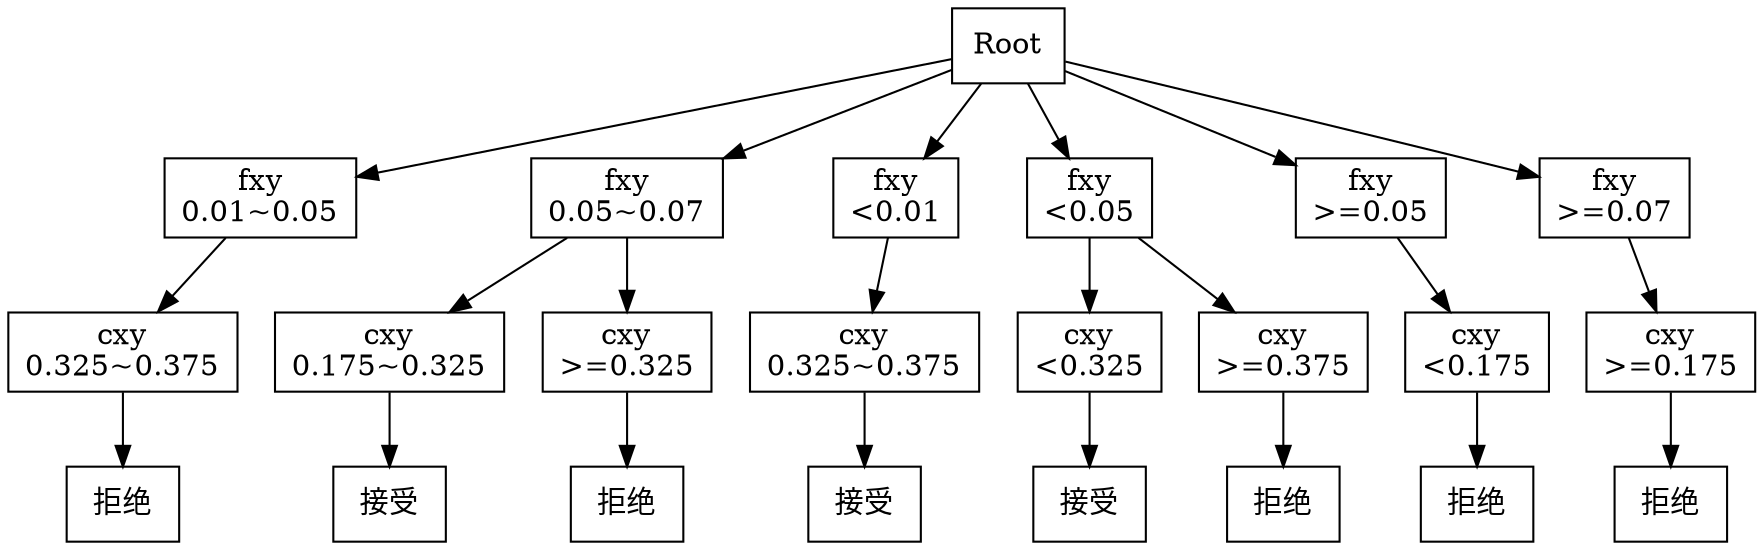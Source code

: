 digraph {
	Root [label=Root shape=box]
	"Rootfxy
0.01~0.05" [label="fxy
0.01~0.05" shape=box]
	Root -> "Rootfxy
0.01~0.05"
	"Rootfxy
0.01~0.05cxy
0.325~0.375" [label="cxy
0.325~0.375" shape=box]
	"Rootfxy
0.01~0.05" -> "Rootfxy
0.01~0.05cxy
0.325~0.375"
	a53b80ac30cd1d7a133a1d96374d35e234375819dcc16d9789af499db06c12db [label="拒绝" shape=box]
	"Rootfxy
0.01~0.05cxy
0.325~0.375" -> a53b80ac30cd1d7a133a1d96374d35e234375819dcc16d9789af499db06c12db
	"Rootfxy
0.05~0.07" [label="fxy
0.05~0.07" shape=box]
	Root -> "Rootfxy
0.05~0.07"
	"Rootfxy
0.05~0.07cxy
0.175~0.325" [label="cxy
0.175~0.325" shape=box]
	"Rootfxy
0.05~0.07" -> "Rootfxy
0.05~0.07cxy
0.175~0.325"
	b72c637efa8ae63d8ffced8de8c96cb83b262e51dcfcb8b052408ea4d556ba4e [label="接受" shape=box]
	"Rootfxy
0.05~0.07cxy
0.175~0.325" -> b72c637efa8ae63d8ffced8de8c96cb83b262e51dcfcb8b052408ea4d556ba4e
	"Rootfxy
0.05~0.07cxy
>=0.325" [label="cxy
>=0.325" shape=box]
	"Rootfxy
0.05~0.07" -> "Rootfxy
0.05~0.07cxy
>=0.325"
	"423f63df0a5121708f8b6ae80e280fe4516e48336f71543741873c400a02b1f5" [label="拒绝" shape=box]
	"Rootfxy
0.05~0.07cxy
>=0.325" -> "423f63df0a5121708f8b6ae80e280fe4516e48336f71543741873c400a02b1f5"
	"Rootfxy
<0.01" [label="fxy
<0.01" shape=box]
	Root -> "Rootfxy
<0.01"
	"Rootfxy
<0.01cxy
0.325~0.375" [label="cxy
0.325~0.375" shape=box]
	"Rootfxy
<0.01" -> "Rootfxy
<0.01cxy
0.325~0.375"
	"7a867eb055b67d8df93b43a15a7a67952477eedd747a5248e52477f23a8f9cd3" [label="接受" shape=box]
	"Rootfxy
<0.01cxy
0.325~0.375" -> "7a867eb055b67d8df93b43a15a7a67952477eedd747a5248e52477f23a8f9cd3"
	"Rootfxy
<0.05" [label="fxy
<0.05" shape=box]
	Root -> "Rootfxy
<0.05"
	"Rootfxy
<0.05cxy
<0.325" [label="cxy
<0.325" shape=box]
	"Rootfxy
<0.05" -> "Rootfxy
<0.05cxy
<0.325"
	f0910fb85d6cfde6f5d8acc476aa6a04b7c43662b1a23b888ae7df3c697658de [label="接受" shape=box]
	"Rootfxy
<0.05cxy
<0.325" -> f0910fb85d6cfde6f5d8acc476aa6a04b7c43662b1a23b888ae7df3c697658de
	"Rootfxy
<0.05cxy
>=0.375" [label="cxy
>=0.375" shape=box]
	"Rootfxy
<0.05" -> "Rootfxy
<0.05cxy
>=0.375"
	"18dbd85d4163cb6f75a41ff25e60e3477da51eb50f5438ca3a562bab65d32124" [label="拒绝" shape=box]
	"Rootfxy
<0.05cxy
>=0.375" -> "18dbd85d4163cb6f75a41ff25e60e3477da51eb50f5438ca3a562bab65d32124"
	"Rootfxy
>=0.05" [label="fxy
>=0.05" shape=box]
	Root -> "Rootfxy
>=0.05"
	"Rootfxy
>=0.05cxy
<0.175" [label="cxy
<0.175" shape=box]
	"Rootfxy
>=0.05" -> "Rootfxy
>=0.05cxy
<0.175"
	dc5d5e23b5c957f5fe074af14d7efffaf2f0093ff3b7b1efbef6644177a89fab [label="拒绝" shape=box]
	"Rootfxy
>=0.05cxy
<0.175" -> dc5d5e23b5c957f5fe074af14d7efffaf2f0093ff3b7b1efbef6644177a89fab
	"Rootfxy
>=0.07" [label="fxy
>=0.07" shape=box]
	Root -> "Rootfxy
>=0.07"
	"Rootfxy
>=0.07cxy
>=0.175" [label="cxy
>=0.175" shape=box]
	"Rootfxy
>=0.07" -> "Rootfxy
>=0.07cxy
>=0.175"
	df393d60560544ee7725f06839c1fdce85c34cafe908f1afcf2b38b692041055 [label="拒绝" shape=box]
	"Rootfxy
>=0.07cxy
>=0.175" -> df393d60560544ee7725f06839c1fdce85c34cafe908f1afcf2b38b692041055
}
